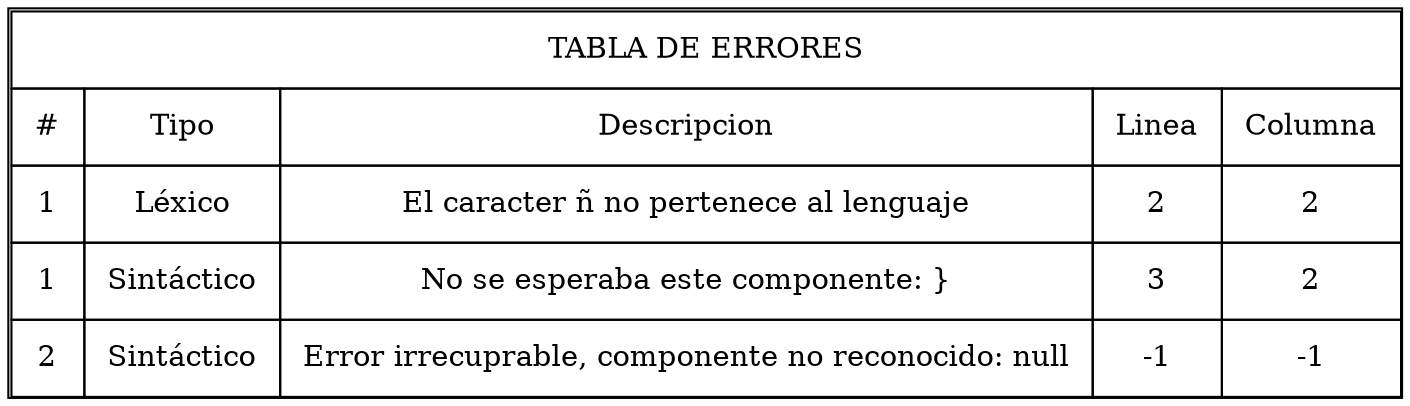 digraph grafica{
rankdir=TB;
forcelabels= true;
node [shape = plain];
TABLA [label = <<table border = '1' cellboder = '1' cellspacing='0' cellpadding='10'>
<tr>
<td COLSPAN = '5'>TABLA DE ERRORES</td>
</tr>
<tr>
<td>#</td>
<td>Tipo</td>
<td>Descripcion</td>
<td>Linea</td>
<td>Columna</td>
</tr>
<tr>
<td>1</td>
<td>Léxico</td>
<td>El caracter ñ no pertenece al lenguaje</td>
<td>2</td>
<td>2</td>
</tr>
<tr>
<td>1</td>
<td>Sintáctico</td>
<td>No se esperaba este componente: }</td>
<td>3</td>
<td>2</td>
</tr>
<tr>
<td>2</td>
<td>Sintáctico</td>
<td>Error irrecuprable, componente no reconocido: null</td>
<td>-1</td>
<td>-1</td>
</tr>
</table>>];

}